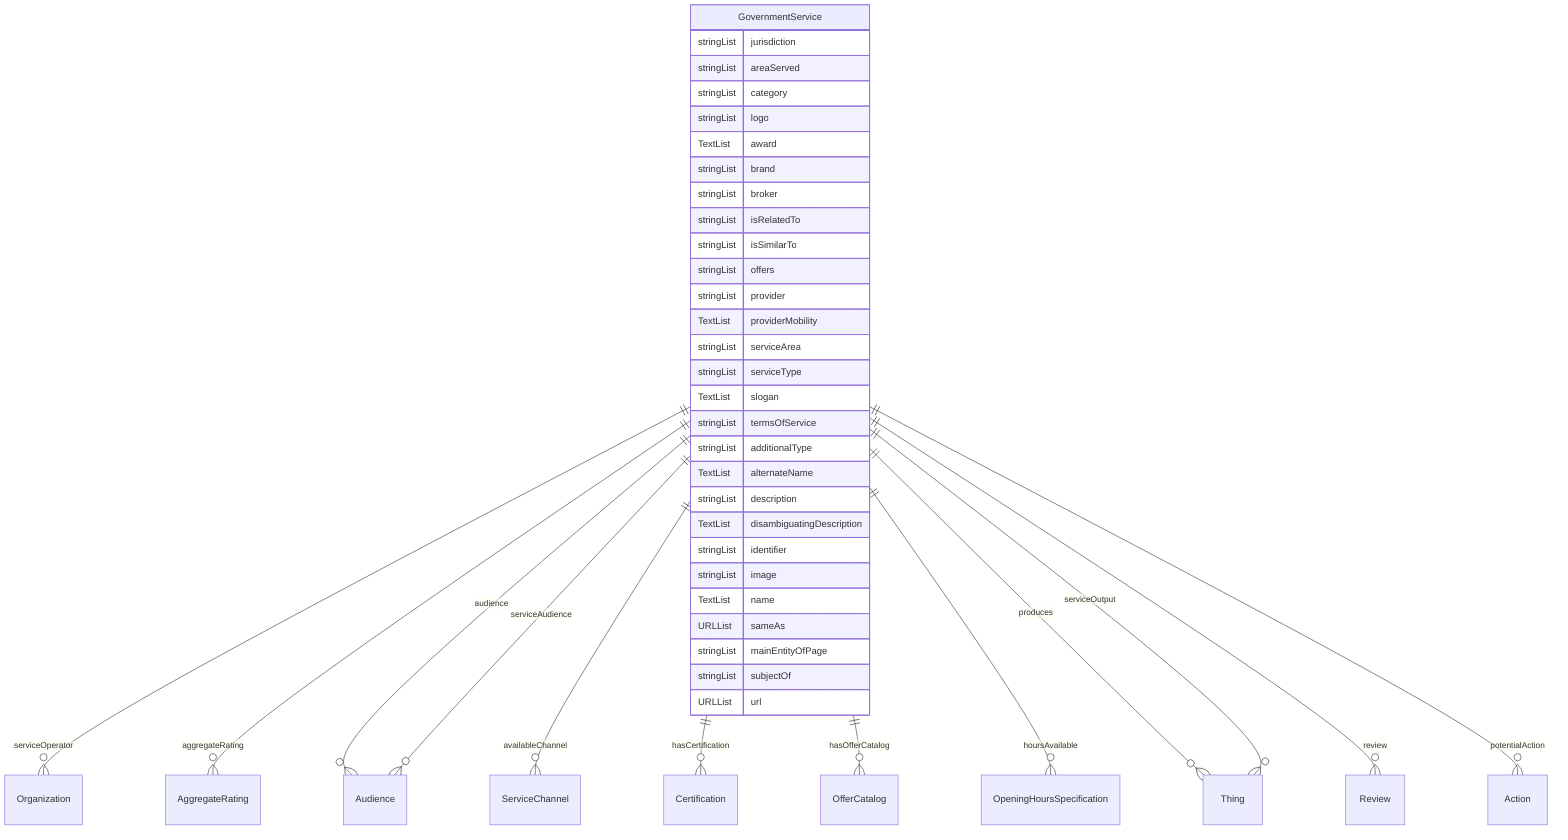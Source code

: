 erDiagram
GovernmentService {
    stringList jurisdiction  
    stringList areaServed  
    stringList category  
    stringList logo  
    TextList award  
    stringList brand  
    stringList broker  
    stringList isRelatedTo  
    stringList isSimilarTo  
    stringList offers  
    stringList provider  
    TextList providerMobility  
    stringList serviceArea  
    stringList serviceType  
    TextList slogan  
    stringList termsOfService  
    stringList additionalType  
    TextList alternateName  
    stringList description  
    TextList disambiguatingDescription  
    stringList identifier  
    stringList image  
    TextList name  
    URLList sameAs  
    stringList mainEntityOfPage  
    stringList subjectOf  
    URLList url  
}

GovernmentService ||--}o Organization : "serviceOperator"
GovernmentService ||--}o AggregateRating : "aggregateRating"
GovernmentService ||--}o Audience : "audience"
GovernmentService ||--}o ServiceChannel : "availableChannel"
GovernmentService ||--}o Certification : "hasCertification"
GovernmentService ||--}o OfferCatalog : "hasOfferCatalog"
GovernmentService ||--}o OpeningHoursSpecification : "hoursAvailable"
GovernmentService ||--}o Thing : "produces"
GovernmentService ||--}o Review : "review"
GovernmentService ||--}o Audience : "serviceAudience"
GovernmentService ||--}o Thing : "serviceOutput"
GovernmentService ||--}o Action : "potentialAction"